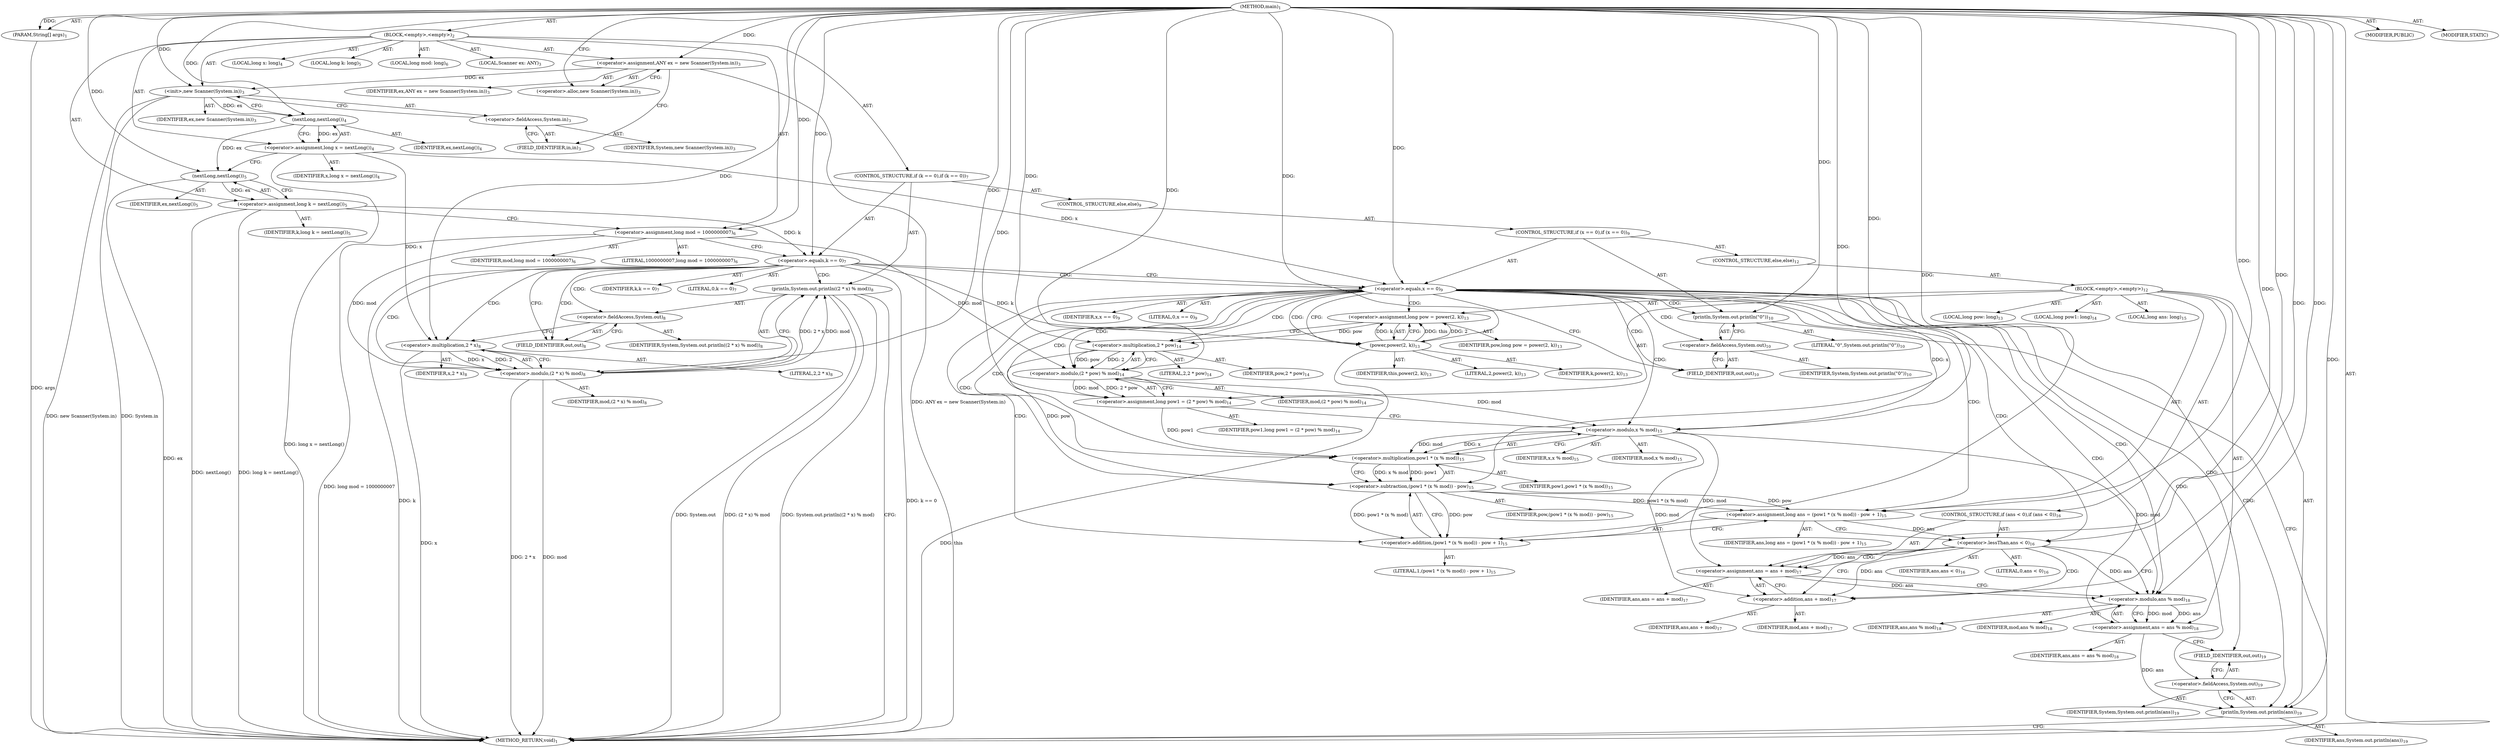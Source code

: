 digraph "main" {  
"19" [label = <(METHOD,main)<SUB>1</SUB>> ]
"20" [label = <(PARAM,String[] args)<SUB>1</SUB>> ]
"21" [label = <(BLOCK,&lt;empty&gt;,&lt;empty&gt;)<SUB>2</SUB>> ]
"4" [label = <(LOCAL,Scanner ex: ANY)<SUB>3</SUB>> ]
"22" [label = <(&lt;operator&gt;.assignment,ANY ex = new Scanner(System.in))<SUB>3</SUB>> ]
"23" [label = <(IDENTIFIER,ex,ANY ex = new Scanner(System.in))<SUB>3</SUB>> ]
"24" [label = <(&lt;operator&gt;.alloc,new Scanner(System.in))<SUB>3</SUB>> ]
"25" [label = <(&lt;init&gt;,new Scanner(System.in))<SUB>3</SUB>> ]
"3" [label = <(IDENTIFIER,ex,new Scanner(System.in))<SUB>3</SUB>> ]
"26" [label = <(&lt;operator&gt;.fieldAccess,System.in)<SUB>3</SUB>> ]
"27" [label = <(IDENTIFIER,System,new Scanner(System.in))<SUB>3</SUB>> ]
"28" [label = <(FIELD_IDENTIFIER,in,in)<SUB>3</SUB>> ]
"29" [label = <(LOCAL,long x: long)<SUB>4</SUB>> ]
"30" [label = <(&lt;operator&gt;.assignment,long x = nextLong())<SUB>4</SUB>> ]
"31" [label = <(IDENTIFIER,x,long x = nextLong())<SUB>4</SUB>> ]
"32" [label = <(nextLong,nextLong())<SUB>4</SUB>> ]
"33" [label = <(IDENTIFIER,ex,nextLong())<SUB>4</SUB>> ]
"34" [label = <(LOCAL,long k: long)<SUB>5</SUB>> ]
"35" [label = <(&lt;operator&gt;.assignment,long k = nextLong())<SUB>5</SUB>> ]
"36" [label = <(IDENTIFIER,k,long k = nextLong())<SUB>5</SUB>> ]
"37" [label = <(nextLong,nextLong())<SUB>5</SUB>> ]
"38" [label = <(IDENTIFIER,ex,nextLong())<SUB>5</SUB>> ]
"39" [label = <(LOCAL,long mod: long)<SUB>6</SUB>> ]
"40" [label = <(&lt;operator&gt;.assignment,long mod = 1000000007)<SUB>6</SUB>> ]
"41" [label = <(IDENTIFIER,mod,long mod = 1000000007)<SUB>6</SUB>> ]
"42" [label = <(LITERAL,1000000007,long mod = 1000000007)<SUB>6</SUB>> ]
"43" [label = <(CONTROL_STRUCTURE,if (k == 0),if (k == 0))<SUB>7</SUB>> ]
"44" [label = <(&lt;operator&gt;.equals,k == 0)<SUB>7</SUB>> ]
"45" [label = <(IDENTIFIER,k,k == 0)<SUB>7</SUB>> ]
"46" [label = <(LITERAL,0,k == 0)<SUB>7</SUB>> ]
"47" [label = <(println,System.out.println((2 * x) % mod))<SUB>8</SUB>> ]
"48" [label = <(&lt;operator&gt;.fieldAccess,System.out)<SUB>8</SUB>> ]
"49" [label = <(IDENTIFIER,System,System.out.println((2 * x) % mod))<SUB>8</SUB>> ]
"50" [label = <(FIELD_IDENTIFIER,out,out)<SUB>8</SUB>> ]
"51" [label = <(&lt;operator&gt;.modulo,(2 * x) % mod)<SUB>8</SUB>> ]
"52" [label = <(&lt;operator&gt;.multiplication,2 * x)<SUB>8</SUB>> ]
"53" [label = <(LITERAL,2,2 * x)<SUB>8</SUB>> ]
"54" [label = <(IDENTIFIER,x,2 * x)<SUB>8</SUB>> ]
"55" [label = <(IDENTIFIER,mod,(2 * x) % mod)<SUB>8</SUB>> ]
"56" [label = <(CONTROL_STRUCTURE,else,else)<SUB>9</SUB>> ]
"57" [label = <(CONTROL_STRUCTURE,if (x == 0),if (x == 0))<SUB>9</SUB>> ]
"58" [label = <(&lt;operator&gt;.equals,x == 0)<SUB>9</SUB>> ]
"59" [label = <(IDENTIFIER,x,x == 0)<SUB>9</SUB>> ]
"60" [label = <(LITERAL,0,x == 0)<SUB>9</SUB>> ]
"61" [label = <(println,System.out.println(&quot;0&quot;))<SUB>10</SUB>> ]
"62" [label = <(&lt;operator&gt;.fieldAccess,System.out)<SUB>10</SUB>> ]
"63" [label = <(IDENTIFIER,System,System.out.println(&quot;0&quot;))<SUB>10</SUB>> ]
"64" [label = <(FIELD_IDENTIFIER,out,out)<SUB>10</SUB>> ]
"65" [label = <(LITERAL,&quot;0&quot;,System.out.println(&quot;0&quot;))<SUB>10</SUB>> ]
"66" [label = <(CONTROL_STRUCTURE,else,else)<SUB>12</SUB>> ]
"67" [label = <(BLOCK,&lt;empty&gt;,&lt;empty&gt;)<SUB>12</SUB>> ]
"68" [label = <(LOCAL,long pow: long)<SUB>13</SUB>> ]
"69" [label = <(&lt;operator&gt;.assignment,long pow = power(2, k))<SUB>13</SUB>> ]
"70" [label = <(IDENTIFIER,pow,long pow = power(2, k))<SUB>13</SUB>> ]
"71" [label = <(power,power(2, k))<SUB>13</SUB>> ]
"72" [label = <(IDENTIFIER,this,power(2, k))<SUB>13</SUB>> ]
"73" [label = <(LITERAL,2,power(2, k))<SUB>13</SUB>> ]
"74" [label = <(IDENTIFIER,k,power(2, k))<SUB>13</SUB>> ]
"75" [label = <(LOCAL,long pow1: long)<SUB>14</SUB>> ]
"76" [label = <(&lt;operator&gt;.assignment,long pow1 = (2 * pow) % mod)<SUB>14</SUB>> ]
"77" [label = <(IDENTIFIER,pow1,long pow1 = (2 * pow) % mod)<SUB>14</SUB>> ]
"78" [label = <(&lt;operator&gt;.modulo,(2 * pow) % mod)<SUB>14</SUB>> ]
"79" [label = <(&lt;operator&gt;.multiplication,2 * pow)<SUB>14</SUB>> ]
"80" [label = <(LITERAL,2,2 * pow)<SUB>14</SUB>> ]
"81" [label = <(IDENTIFIER,pow,2 * pow)<SUB>14</SUB>> ]
"82" [label = <(IDENTIFIER,mod,(2 * pow) % mod)<SUB>14</SUB>> ]
"83" [label = <(LOCAL,long ans: long)<SUB>15</SUB>> ]
"84" [label = <(&lt;operator&gt;.assignment,long ans = (pow1 * (x % mod)) - pow + 1)<SUB>15</SUB>> ]
"85" [label = <(IDENTIFIER,ans,long ans = (pow1 * (x % mod)) - pow + 1)<SUB>15</SUB>> ]
"86" [label = <(&lt;operator&gt;.addition,(pow1 * (x % mod)) - pow + 1)<SUB>15</SUB>> ]
"87" [label = <(&lt;operator&gt;.subtraction,(pow1 * (x % mod)) - pow)<SUB>15</SUB>> ]
"88" [label = <(&lt;operator&gt;.multiplication,pow1 * (x % mod))<SUB>15</SUB>> ]
"89" [label = <(IDENTIFIER,pow1,pow1 * (x % mod))<SUB>15</SUB>> ]
"90" [label = <(&lt;operator&gt;.modulo,x % mod)<SUB>15</SUB>> ]
"91" [label = <(IDENTIFIER,x,x % mod)<SUB>15</SUB>> ]
"92" [label = <(IDENTIFIER,mod,x % mod)<SUB>15</SUB>> ]
"93" [label = <(IDENTIFIER,pow,(pow1 * (x % mod)) - pow)<SUB>15</SUB>> ]
"94" [label = <(LITERAL,1,(pow1 * (x % mod)) - pow + 1)<SUB>15</SUB>> ]
"95" [label = <(CONTROL_STRUCTURE,if (ans &lt; 0),if (ans &lt; 0))<SUB>16</SUB>> ]
"96" [label = <(&lt;operator&gt;.lessThan,ans &lt; 0)<SUB>16</SUB>> ]
"97" [label = <(IDENTIFIER,ans,ans &lt; 0)<SUB>16</SUB>> ]
"98" [label = <(LITERAL,0,ans &lt; 0)<SUB>16</SUB>> ]
"99" [label = <(&lt;operator&gt;.assignment,ans = ans + mod)<SUB>17</SUB>> ]
"100" [label = <(IDENTIFIER,ans,ans = ans + mod)<SUB>17</SUB>> ]
"101" [label = <(&lt;operator&gt;.addition,ans + mod)<SUB>17</SUB>> ]
"102" [label = <(IDENTIFIER,ans,ans + mod)<SUB>17</SUB>> ]
"103" [label = <(IDENTIFIER,mod,ans + mod)<SUB>17</SUB>> ]
"104" [label = <(&lt;operator&gt;.assignment,ans = ans % mod)<SUB>18</SUB>> ]
"105" [label = <(IDENTIFIER,ans,ans = ans % mod)<SUB>18</SUB>> ]
"106" [label = <(&lt;operator&gt;.modulo,ans % mod)<SUB>18</SUB>> ]
"107" [label = <(IDENTIFIER,ans,ans % mod)<SUB>18</SUB>> ]
"108" [label = <(IDENTIFIER,mod,ans % mod)<SUB>18</SUB>> ]
"109" [label = <(println,System.out.println(ans))<SUB>19</SUB>> ]
"110" [label = <(&lt;operator&gt;.fieldAccess,System.out)<SUB>19</SUB>> ]
"111" [label = <(IDENTIFIER,System,System.out.println(ans))<SUB>19</SUB>> ]
"112" [label = <(FIELD_IDENTIFIER,out,out)<SUB>19</SUB>> ]
"113" [label = <(IDENTIFIER,ans,System.out.println(ans))<SUB>19</SUB>> ]
"114" [label = <(MODIFIER,PUBLIC)> ]
"115" [label = <(MODIFIER,STATIC)> ]
"116" [label = <(METHOD_RETURN,void)<SUB>1</SUB>> ]
  "19" -> "20"  [ label = "AST: "] 
  "19" -> "21"  [ label = "AST: "] 
  "19" -> "114"  [ label = "AST: "] 
  "19" -> "115"  [ label = "AST: "] 
  "19" -> "116"  [ label = "AST: "] 
  "21" -> "4"  [ label = "AST: "] 
  "21" -> "22"  [ label = "AST: "] 
  "21" -> "25"  [ label = "AST: "] 
  "21" -> "29"  [ label = "AST: "] 
  "21" -> "30"  [ label = "AST: "] 
  "21" -> "34"  [ label = "AST: "] 
  "21" -> "35"  [ label = "AST: "] 
  "21" -> "39"  [ label = "AST: "] 
  "21" -> "40"  [ label = "AST: "] 
  "21" -> "43"  [ label = "AST: "] 
  "22" -> "23"  [ label = "AST: "] 
  "22" -> "24"  [ label = "AST: "] 
  "25" -> "3"  [ label = "AST: "] 
  "25" -> "26"  [ label = "AST: "] 
  "26" -> "27"  [ label = "AST: "] 
  "26" -> "28"  [ label = "AST: "] 
  "30" -> "31"  [ label = "AST: "] 
  "30" -> "32"  [ label = "AST: "] 
  "32" -> "33"  [ label = "AST: "] 
  "35" -> "36"  [ label = "AST: "] 
  "35" -> "37"  [ label = "AST: "] 
  "37" -> "38"  [ label = "AST: "] 
  "40" -> "41"  [ label = "AST: "] 
  "40" -> "42"  [ label = "AST: "] 
  "43" -> "44"  [ label = "AST: "] 
  "43" -> "47"  [ label = "AST: "] 
  "43" -> "56"  [ label = "AST: "] 
  "44" -> "45"  [ label = "AST: "] 
  "44" -> "46"  [ label = "AST: "] 
  "47" -> "48"  [ label = "AST: "] 
  "47" -> "51"  [ label = "AST: "] 
  "48" -> "49"  [ label = "AST: "] 
  "48" -> "50"  [ label = "AST: "] 
  "51" -> "52"  [ label = "AST: "] 
  "51" -> "55"  [ label = "AST: "] 
  "52" -> "53"  [ label = "AST: "] 
  "52" -> "54"  [ label = "AST: "] 
  "56" -> "57"  [ label = "AST: "] 
  "57" -> "58"  [ label = "AST: "] 
  "57" -> "61"  [ label = "AST: "] 
  "57" -> "66"  [ label = "AST: "] 
  "58" -> "59"  [ label = "AST: "] 
  "58" -> "60"  [ label = "AST: "] 
  "61" -> "62"  [ label = "AST: "] 
  "61" -> "65"  [ label = "AST: "] 
  "62" -> "63"  [ label = "AST: "] 
  "62" -> "64"  [ label = "AST: "] 
  "66" -> "67"  [ label = "AST: "] 
  "67" -> "68"  [ label = "AST: "] 
  "67" -> "69"  [ label = "AST: "] 
  "67" -> "75"  [ label = "AST: "] 
  "67" -> "76"  [ label = "AST: "] 
  "67" -> "83"  [ label = "AST: "] 
  "67" -> "84"  [ label = "AST: "] 
  "67" -> "95"  [ label = "AST: "] 
  "67" -> "104"  [ label = "AST: "] 
  "67" -> "109"  [ label = "AST: "] 
  "69" -> "70"  [ label = "AST: "] 
  "69" -> "71"  [ label = "AST: "] 
  "71" -> "72"  [ label = "AST: "] 
  "71" -> "73"  [ label = "AST: "] 
  "71" -> "74"  [ label = "AST: "] 
  "76" -> "77"  [ label = "AST: "] 
  "76" -> "78"  [ label = "AST: "] 
  "78" -> "79"  [ label = "AST: "] 
  "78" -> "82"  [ label = "AST: "] 
  "79" -> "80"  [ label = "AST: "] 
  "79" -> "81"  [ label = "AST: "] 
  "84" -> "85"  [ label = "AST: "] 
  "84" -> "86"  [ label = "AST: "] 
  "86" -> "87"  [ label = "AST: "] 
  "86" -> "94"  [ label = "AST: "] 
  "87" -> "88"  [ label = "AST: "] 
  "87" -> "93"  [ label = "AST: "] 
  "88" -> "89"  [ label = "AST: "] 
  "88" -> "90"  [ label = "AST: "] 
  "90" -> "91"  [ label = "AST: "] 
  "90" -> "92"  [ label = "AST: "] 
  "95" -> "96"  [ label = "AST: "] 
  "95" -> "99"  [ label = "AST: "] 
  "96" -> "97"  [ label = "AST: "] 
  "96" -> "98"  [ label = "AST: "] 
  "99" -> "100"  [ label = "AST: "] 
  "99" -> "101"  [ label = "AST: "] 
  "101" -> "102"  [ label = "AST: "] 
  "101" -> "103"  [ label = "AST: "] 
  "104" -> "105"  [ label = "AST: "] 
  "104" -> "106"  [ label = "AST: "] 
  "106" -> "107"  [ label = "AST: "] 
  "106" -> "108"  [ label = "AST: "] 
  "109" -> "110"  [ label = "AST: "] 
  "109" -> "113"  [ label = "AST: "] 
  "110" -> "111"  [ label = "AST: "] 
  "110" -> "112"  [ label = "AST: "] 
  "22" -> "28"  [ label = "CFG: "] 
  "25" -> "32"  [ label = "CFG: "] 
  "30" -> "37"  [ label = "CFG: "] 
  "35" -> "40"  [ label = "CFG: "] 
  "40" -> "44"  [ label = "CFG: "] 
  "24" -> "22"  [ label = "CFG: "] 
  "26" -> "25"  [ label = "CFG: "] 
  "32" -> "30"  [ label = "CFG: "] 
  "37" -> "35"  [ label = "CFG: "] 
  "44" -> "50"  [ label = "CFG: "] 
  "44" -> "58"  [ label = "CFG: "] 
  "47" -> "116"  [ label = "CFG: "] 
  "28" -> "26"  [ label = "CFG: "] 
  "48" -> "52"  [ label = "CFG: "] 
  "51" -> "47"  [ label = "CFG: "] 
  "50" -> "48"  [ label = "CFG: "] 
  "52" -> "51"  [ label = "CFG: "] 
  "58" -> "64"  [ label = "CFG: "] 
  "58" -> "71"  [ label = "CFG: "] 
  "61" -> "116"  [ label = "CFG: "] 
  "62" -> "61"  [ label = "CFG: "] 
  "64" -> "62"  [ label = "CFG: "] 
  "69" -> "79"  [ label = "CFG: "] 
  "76" -> "90"  [ label = "CFG: "] 
  "84" -> "96"  [ label = "CFG: "] 
  "104" -> "112"  [ label = "CFG: "] 
  "109" -> "116"  [ label = "CFG: "] 
  "71" -> "69"  [ label = "CFG: "] 
  "78" -> "76"  [ label = "CFG: "] 
  "86" -> "84"  [ label = "CFG: "] 
  "96" -> "101"  [ label = "CFG: "] 
  "96" -> "106"  [ label = "CFG: "] 
  "99" -> "106"  [ label = "CFG: "] 
  "106" -> "104"  [ label = "CFG: "] 
  "110" -> "109"  [ label = "CFG: "] 
  "79" -> "78"  [ label = "CFG: "] 
  "87" -> "86"  [ label = "CFG: "] 
  "101" -> "99"  [ label = "CFG: "] 
  "112" -> "110"  [ label = "CFG: "] 
  "88" -> "87"  [ label = "CFG: "] 
  "90" -> "88"  [ label = "CFG: "] 
  "19" -> "24"  [ label = "CFG: "] 
  "20" -> "116"  [ label = "DDG: args"] 
  "22" -> "116"  [ label = "DDG: ANY ex = new Scanner(System.in)"] 
  "25" -> "116"  [ label = "DDG: System.in"] 
  "25" -> "116"  [ label = "DDG: new Scanner(System.in)"] 
  "30" -> "116"  [ label = "DDG: long x = nextLong()"] 
  "37" -> "116"  [ label = "DDG: ex"] 
  "35" -> "116"  [ label = "DDG: nextLong()"] 
  "35" -> "116"  [ label = "DDG: long k = nextLong()"] 
  "40" -> "116"  [ label = "DDG: long mod = 1000000007"] 
  "44" -> "116"  [ label = "DDG: k"] 
  "44" -> "116"  [ label = "DDG: k == 0"] 
  "47" -> "116"  [ label = "DDG: System.out"] 
  "52" -> "116"  [ label = "DDG: x"] 
  "51" -> "116"  [ label = "DDG: 2 * x"] 
  "51" -> "116"  [ label = "DDG: mod"] 
  "47" -> "116"  [ label = "DDG: (2 * x) % mod"] 
  "47" -> "116"  [ label = "DDG: System.out.println((2 * x) % mod)"] 
  "71" -> "116"  [ label = "DDG: this"] 
  "19" -> "20"  [ label = "DDG: "] 
  "19" -> "22"  [ label = "DDG: "] 
  "32" -> "30"  [ label = "DDG: ex"] 
  "37" -> "35"  [ label = "DDG: ex"] 
  "19" -> "40"  [ label = "DDG: "] 
  "22" -> "25"  [ label = "DDG: ex"] 
  "19" -> "25"  [ label = "DDG: "] 
  "25" -> "32"  [ label = "DDG: ex"] 
  "19" -> "32"  [ label = "DDG: "] 
  "32" -> "37"  [ label = "DDG: ex"] 
  "19" -> "37"  [ label = "DDG: "] 
  "35" -> "44"  [ label = "DDG: k"] 
  "19" -> "44"  [ label = "DDG: "] 
  "51" -> "47"  [ label = "DDG: 2 * x"] 
  "51" -> "47"  [ label = "DDG: mod"] 
  "52" -> "51"  [ label = "DDG: 2"] 
  "52" -> "51"  [ label = "DDG: x"] 
  "40" -> "51"  [ label = "DDG: mod"] 
  "19" -> "51"  [ label = "DDG: "] 
  "19" -> "52"  [ label = "DDG: "] 
  "30" -> "52"  [ label = "DDG: x"] 
  "30" -> "58"  [ label = "DDG: x"] 
  "19" -> "58"  [ label = "DDG: "] 
  "19" -> "61"  [ label = "DDG: "] 
  "71" -> "69"  [ label = "DDG: this"] 
  "71" -> "69"  [ label = "DDG: 2"] 
  "71" -> "69"  [ label = "DDG: k"] 
  "78" -> "76"  [ label = "DDG: 2 * pow"] 
  "78" -> "76"  [ label = "DDG: mod"] 
  "87" -> "84"  [ label = "DDG: pow1 * (x % mod)"] 
  "87" -> "84"  [ label = "DDG: pow"] 
  "19" -> "84"  [ label = "DDG: "] 
  "106" -> "104"  [ label = "DDG: ans"] 
  "106" -> "104"  [ label = "DDG: mod"] 
  "96" -> "99"  [ label = "DDG: ans"] 
  "19" -> "99"  [ label = "DDG: "] 
  "90" -> "99"  [ label = "DDG: mod"] 
  "104" -> "109"  [ label = "DDG: ans"] 
  "19" -> "109"  [ label = "DDG: "] 
  "19" -> "71"  [ label = "DDG: "] 
  "44" -> "71"  [ label = "DDG: k"] 
  "79" -> "78"  [ label = "DDG: 2"] 
  "79" -> "78"  [ label = "DDG: pow"] 
  "40" -> "78"  [ label = "DDG: mod"] 
  "19" -> "78"  [ label = "DDG: "] 
  "87" -> "86"  [ label = "DDG: pow1 * (x % mod)"] 
  "87" -> "86"  [ label = "DDG: pow"] 
  "19" -> "86"  [ label = "DDG: "] 
  "84" -> "96"  [ label = "DDG: ans"] 
  "19" -> "96"  [ label = "DDG: "] 
  "96" -> "106"  [ label = "DDG: ans"] 
  "99" -> "106"  [ label = "DDG: ans"] 
  "19" -> "106"  [ label = "DDG: "] 
  "90" -> "106"  [ label = "DDG: mod"] 
  "19" -> "79"  [ label = "DDG: "] 
  "69" -> "79"  [ label = "DDG: pow"] 
  "88" -> "87"  [ label = "DDG: pow1"] 
  "88" -> "87"  [ label = "DDG: x % mod"] 
  "79" -> "87"  [ label = "DDG: pow"] 
  "19" -> "87"  [ label = "DDG: "] 
  "96" -> "101"  [ label = "DDG: ans"] 
  "19" -> "101"  [ label = "DDG: "] 
  "90" -> "101"  [ label = "DDG: mod"] 
  "76" -> "88"  [ label = "DDG: pow1"] 
  "19" -> "88"  [ label = "DDG: "] 
  "90" -> "88"  [ label = "DDG: x"] 
  "90" -> "88"  [ label = "DDG: mod"] 
  "58" -> "90"  [ label = "DDG: x"] 
  "19" -> "90"  [ label = "DDG: "] 
  "78" -> "90"  [ label = "DDG: mod"] 
  "44" -> "47"  [ label = "CDG: "] 
  "44" -> "48"  [ label = "CDG: "] 
  "44" -> "51"  [ label = "CDG: "] 
  "44" -> "52"  [ label = "CDG: "] 
  "44" -> "50"  [ label = "CDG: "] 
  "44" -> "58"  [ label = "CDG: "] 
  "58" -> "96"  [ label = "CDG: "] 
  "58" -> "64"  [ label = "CDG: "] 
  "58" -> "84"  [ label = "CDG: "] 
  "58" -> "69"  [ label = "CDG: "] 
  "58" -> "104"  [ label = "CDG: "] 
  "58" -> "106"  [ label = "CDG: "] 
  "58" -> "76"  [ label = "CDG: "] 
  "58" -> "87"  [ label = "CDG: "] 
  "58" -> "112"  [ label = "CDG: "] 
  "58" -> "90"  [ label = "CDG: "] 
  "58" -> "79"  [ label = "CDG: "] 
  "58" -> "61"  [ label = "CDG: "] 
  "58" -> "71"  [ label = "CDG: "] 
  "58" -> "88"  [ label = "CDG: "] 
  "58" -> "110"  [ label = "CDG: "] 
  "58" -> "78"  [ label = "CDG: "] 
  "58" -> "109"  [ label = "CDG: "] 
  "58" -> "62"  [ label = "CDG: "] 
  "58" -> "86"  [ label = "CDG: "] 
  "96" -> "99"  [ label = "CDG: "] 
  "96" -> "101"  [ label = "CDG: "] 
}

